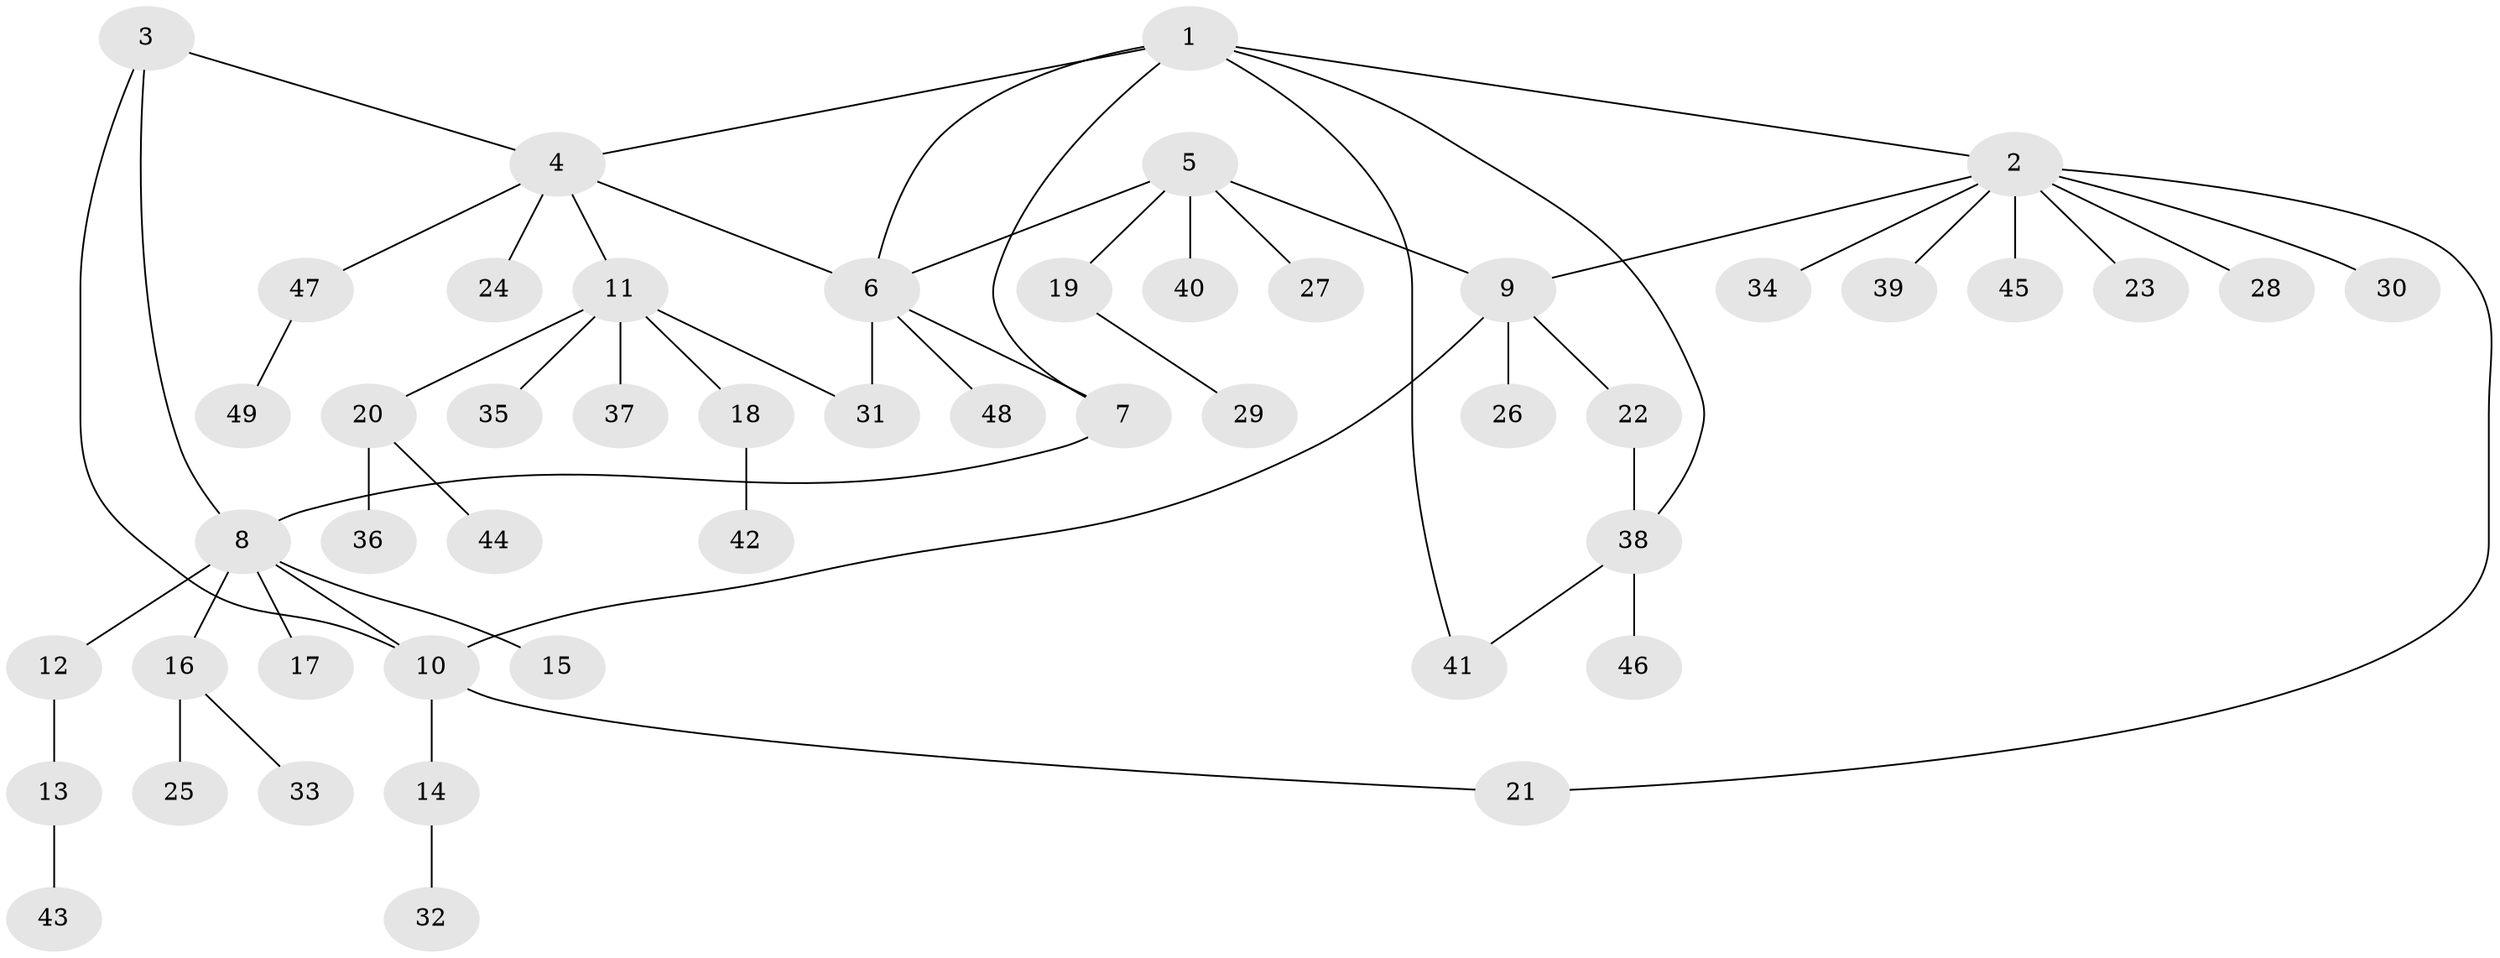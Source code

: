 // Generated by graph-tools (version 1.1) at 2025/54/03/09/25 04:54:10]
// undirected, 49 vertices, 58 edges
graph export_dot {
graph [start="1"]
  node [color=gray90,style=filled];
  1;
  2;
  3;
  4;
  5;
  6;
  7;
  8;
  9;
  10;
  11;
  12;
  13;
  14;
  15;
  16;
  17;
  18;
  19;
  20;
  21;
  22;
  23;
  24;
  25;
  26;
  27;
  28;
  29;
  30;
  31;
  32;
  33;
  34;
  35;
  36;
  37;
  38;
  39;
  40;
  41;
  42;
  43;
  44;
  45;
  46;
  47;
  48;
  49;
  1 -- 2;
  1 -- 4;
  1 -- 6;
  1 -- 7;
  1 -- 38;
  1 -- 41;
  2 -- 9;
  2 -- 21;
  2 -- 23;
  2 -- 28;
  2 -- 30;
  2 -- 34;
  2 -- 39;
  2 -- 45;
  3 -- 4;
  3 -- 8;
  3 -- 10;
  4 -- 6;
  4 -- 11;
  4 -- 24;
  4 -- 47;
  5 -- 6;
  5 -- 9;
  5 -- 19;
  5 -- 27;
  5 -- 40;
  6 -- 7;
  6 -- 31;
  6 -- 48;
  7 -- 8;
  8 -- 10;
  8 -- 12;
  8 -- 15;
  8 -- 16;
  8 -- 17;
  9 -- 10;
  9 -- 22;
  9 -- 26;
  10 -- 14;
  10 -- 21;
  11 -- 18;
  11 -- 20;
  11 -- 31;
  11 -- 35;
  11 -- 37;
  12 -- 13;
  13 -- 43;
  14 -- 32;
  16 -- 25;
  16 -- 33;
  18 -- 42;
  19 -- 29;
  20 -- 36;
  20 -- 44;
  22 -- 38;
  38 -- 41;
  38 -- 46;
  47 -- 49;
}
